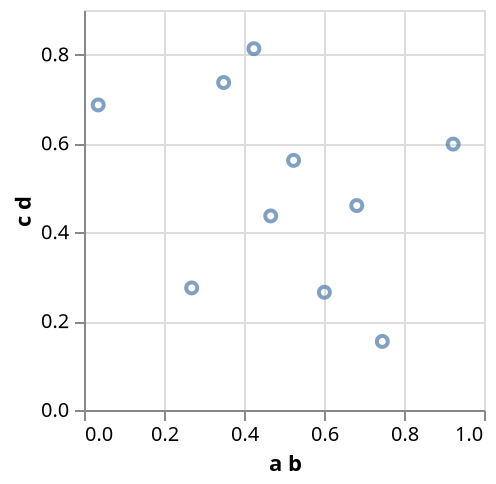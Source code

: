 {
    "$schema": "https://vega.github.io/schema/vega-lite/v2.json",
    "data": {
        "values": [
            {
                "a b": 0.9228935641885049,
                "c d": 0.5982771352733822
            },
            {
                "a b": 0.6819537235661846,
                "c d": 0.4599852852378238
            },
            {
                "a b": 0.035533848836472814,
                "c d": 0.6863884491167203
            },
            {
                "a b": 0.3491133898504284,
                "c d": 0.7368153745410643
            },
            {
                "a b": 0.42475313594111874,
                "c d": 0.8129620247637963
            },
            {
                "a b": 0.5239172250991592,
                "c d": 0.5616266265239936
            },
            {
                "a b": 0.4668258532026234,
                "c d": 0.436625706645942
            },
            {
                "a b": 0.2692059264553106,
                "c d": 0.2746758424896977
            },
            {
                "a b": 0.6009825566170259,
                "c d": 0.2648775327299746
            },
            {
                "a b": 0.7457746080337384,
                "c d": 0.15435369511584507
            }
        ]
    },
    "encoding": {
        "x": {
            "field": "a b",
            "type": "quantitative"
        },
        "y": {
            "field": "c d",
            "type": "quantitative"
        }
    },
    "mark": "point"
}